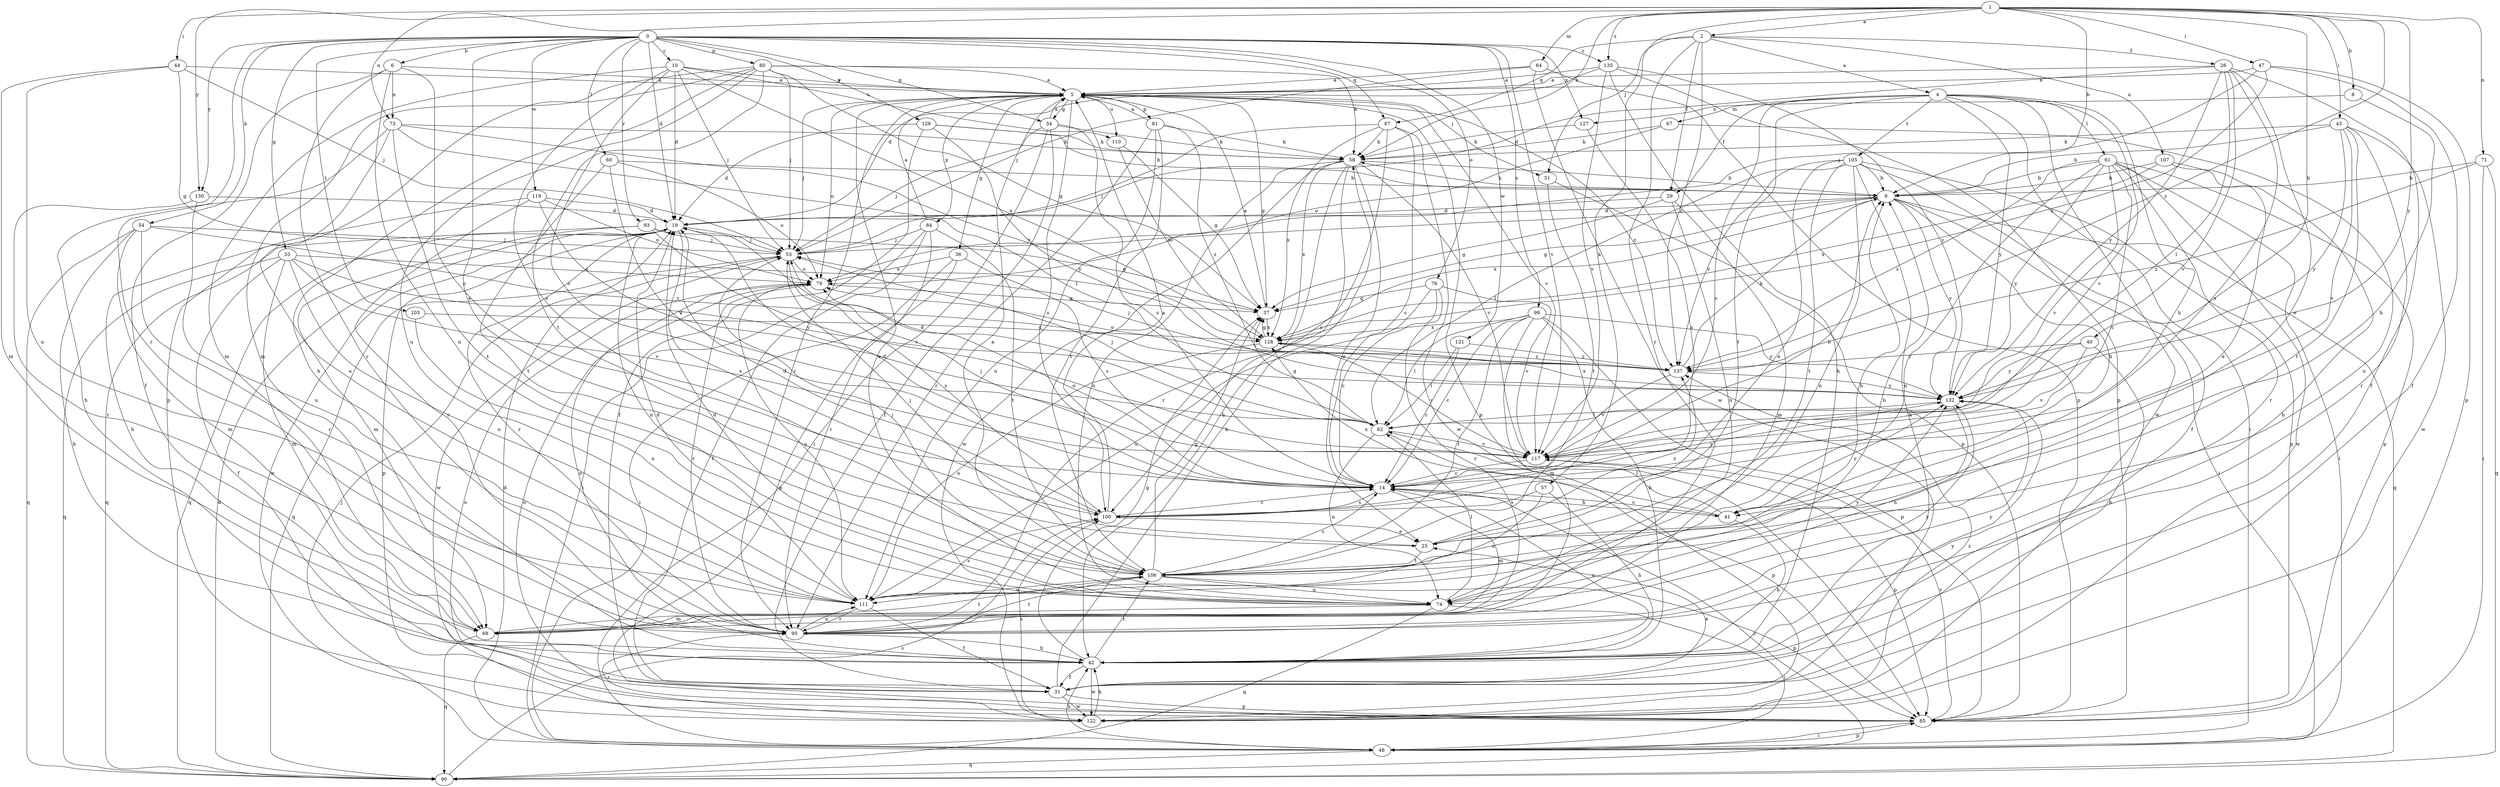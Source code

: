 strict digraph  {
0;
1;
2;
4;
5;
6;
8;
9;
10;
14;
19;
25;
26;
29;
31;
33;
34;
36;
37;
40;
41;
42;
43;
44;
47;
48;
51;
53;
54;
57;
58;
60;
61;
62;
64;
67;
68;
71;
73;
74;
76;
79;
80;
81;
84;
85;
87;
90;
93;
95;
99;
100;
103;
105;
106;
107;
110;
111;
117;
119;
121;
122;
127;
128;
129;
130;
132;
135;
137;
0 -> 6  [label=b];
0 -> 10  [label=c];
0 -> 19  [label=d];
0 -> 25  [label=e];
0 -> 33  [label=g];
0 -> 34  [label=g];
0 -> 54  [label=k];
0 -> 60  [label=l];
0 -> 76  [label=o];
0 -> 80  [label=p];
0 -> 87  [label=q];
0 -> 93  [label=r];
0 -> 95  [label=r];
0 -> 99  [label=s];
0 -> 103  [label=t];
0 -> 117  [label=v];
0 -> 119  [label=w];
0 -> 121  [label=w];
0 -> 127  [label=x];
0 -> 129  [label=y];
0 -> 130  [label=y];
0 -> 135  [label=z];
1 -> 2  [label=a];
1 -> 8  [label=b];
1 -> 9  [label=b];
1 -> 40  [label=h];
1 -> 43  [label=i];
1 -> 44  [label=i];
1 -> 47  [label=i];
1 -> 57  [label=k];
1 -> 58  [label=k];
1 -> 64  [label=m];
1 -> 71  [label=n];
1 -> 73  [label=n];
1 -> 130  [label=y];
1 -> 132  [label=y];
1 -> 135  [label=z];
1 -> 137  [label=z];
2 -> 4  [label=a];
2 -> 26  [label=f];
2 -> 29  [label=f];
2 -> 51  [label=j];
2 -> 87  [label=q];
2 -> 95  [label=r];
2 -> 107  [label=u];
2 -> 137  [label=z];
4 -> 14  [label=c];
4 -> 29  [label=f];
4 -> 41  [label=h];
4 -> 48  [label=i];
4 -> 61  [label=l];
4 -> 67  [label=m];
4 -> 105  [label=t];
4 -> 106  [label=t];
4 -> 117  [label=v];
4 -> 122  [label=w];
4 -> 132  [label=y];
5 -> 34  [label=g];
5 -> 36  [label=g];
5 -> 37  [label=g];
5 -> 51  [label=j];
5 -> 53  [label=j];
5 -> 79  [label=o];
5 -> 81  [label=p];
5 -> 84  [label=p];
5 -> 85  [label=p];
5 -> 95  [label=r];
5 -> 100  [label=s];
5 -> 110  [label=u];
5 -> 117  [label=v];
5 -> 137  [label=z];
6 -> 5  [label=a];
6 -> 14  [label=c];
6 -> 31  [label=f];
6 -> 73  [label=n];
6 -> 74  [label=n];
6 -> 95  [label=r];
8 -> 41  [label=h];
8 -> 127  [label=x];
9 -> 19  [label=d];
9 -> 37  [label=g];
9 -> 41  [label=h];
9 -> 48  [label=i];
9 -> 58  [label=k];
9 -> 79  [label=o];
9 -> 90  [label=q];
9 -> 128  [label=x];
9 -> 132  [label=y];
10 -> 5  [label=a];
10 -> 14  [label=c];
10 -> 19  [label=d];
10 -> 53  [label=j];
10 -> 68  [label=m];
10 -> 100  [label=s];
10 -> 110  [label=u];
10 -> 128  [label=x];
14 -> 9  [label=b];
14 -> 19  [label=d];
14 -> 41  [label=h];
14 -> 53  [label=j];
14 -> 68  [label=m];
14 -> 79  [label=o];
14 -> 100  [label=s];
14 -> 132  [label=y];
19 -> 53  [label=j];
19 -> 74  [label=n];
19 -> 85  [label=p];
19 -> 90  [label=q];
19 -> 95  [label=r];
19 -> 100  [label=s];
19 -> 122  [label=w];
25 -> 53  [label=j];
25 -> 106  [label=t];
25 -> 137  [label=z];
26 -> 5  [label=a];
26 -> 19  [label=d];
26 -> 25  [label=e];
26 -> 31  [label=f];
26 -> 62  [label=l];
26 -> 100  [label=s];
26 -> 117  [label=v];
26 -> 132  [label=y];
29 -> 19  [label=d];
29 -> 37  [label=g];
29 -> 68  [label=m];
29 -> 74  [label=n];
31 -> 25  [label=e];
31 -> 58  [label=k];
31 -> 85  [label=p];
31 -> 122  [label=w];
31 -> 132  [label=y];
33 -> 31  [label=f];
33 -> 68  [label=m];
33 -> 79  [label=o];
33 -> 90  [label=q];
33 -> 111  [label=u];
33 -> 117  [label=v];
33 -> 132  [label=y];
34 -> 5  [label=a];
34 -> 14  [label=c];
34 -> 31  [label=f];
34 -> 48  [label=i];
34 -> 53  [label=j];
34 -> 58  [label=k];
36 -> 14  [label=c];
36 -> 48  [label=i];
36 -> 79  [label=o];
36 -> 85  [label=p];
37 -> 5  [label=a];
37 -> 128  [label=x];
40 -> 42  [label=h];
40 -> 117  [label=v];
40 -> 132  [label=y];
40 -> 137  [label=z];
41 -> 14  [label=c];
41 -> 42  [label=h];
41 -> 62  [label=l];
41 -> 128  [label=x];
41 -> 132  [label=y];
42 -> 14  [label=c];
42 -> 31  [label=f];
42 -> 37  [label=g];
42 -> 79  [label=o];
42 -> 106  [label=t];
42 -> 122  [label=w];
43 -> 9  [label=b];
43 -> 58  [label=k];
43 -> 95  [label=r];
43 -> 106  [label=t];
43 -> 117  [label=v];
43 -> 122  [label=w];
43 -> 132  [label=y];
44 -> 5  [label=a];
44 -> 37  [label=g];
44 -> 53  [label=j];
44 -> 68  [label=m];
44 -> 111  [label=u];
47 -> 5  [label=a];
47 -> 31  [label=f];
47 -> 53  [label=j];
47 -> 85  [label=p];
47 -> 128  [label=x];
48 -> 19  [label=d];
48 -> 42  [label=h];
48 -> 53  [label=j];
48 -> 85  [label=p];
48 -> 90  [label=q];
51 -> 85  [label=p];
51 -> 106  [label=t];
53 -> 79  [label=o];
53 -> 90  [label=q];
53 -> 100  [label=s];
53 -> 122  [label=w];
54 -> 42  [label=h];
54 -> 53  [label=j];
54 -> 68  [label=m];
54 -> 90  [label=q];
54 -> 95  [label=r];
54 -> 137  [label=z];
57 -> 42  [label=h];
57 -> 100  [label=s];
57 -> 111  [label=u];
58 -> 9  [label=b];
58 -> 25  [label=e];
58 -> 42  [label=h];
58 -> 74  [label=n];
58 -> 95  [label=r];
58 -> 117  [label=v];
58 -> 122  [label=w];
58 -> 128  [label=x];
60 -> 9  [label=b];
60 -> 79  [label=o];
60 -> 106  [label=t];
60 -> 117  [label=v];
61 -> 9  [label=b];
61 -> 14  [label=c];
61 -> 48  [label=i];
61 -> 74  [label=n];
61 -> 85  [label=p];
61 -> 95  [label=r];
61 -> 117  [label=v];
61 -> 122  [label=w];
61 -> 132  [label=y];
61 -> 137  [label=z];
62 -> 19  [label=d];
62 -> 37  [label=g];
62 -> 53  [label=j];
62 -> 74  [label=n];
62 -> 85  [label=p];
62 -> 117  [label=v];
64 -> 5  [label=a];
64 -> 53  [label=j];
64 -> 85  [label=p];
64 -> 122  [label=w];
67 -> 58  [label=k];
67 -> 79  [label=o];
67 -> 111  [label=u];
68 -> 90  [label=q];
68 -> 106  [label=t];
68 -> 132  [label=y];
71 -> 9  [label=b];
71 -> 48  [label=i];
71 -> 90  [label=q];
71 -> 137  [label=z];
73 -> 42  [label=h];
73 -> 58  [label=k];
73 -> 62  [label=l];
73 -> 106  [label=t];
73 -> 111  [label=u];
73 -> 128  [label=x];
74 -> 5  [label=a];
74 -> 19  [label=d];
74 -> 48  [label=i];
74 -> 62  [label=l];
74 -> 68  [label=m];
74 -> 90  [label=q];
74 -> 132  [label=y];
76 -> 14  [label=c];
76 -> 37  [label=g];
76 -> 95  [label=r];
76 -> 111  [label=u];
76 -> 117  [label=v];
79 -> 37  [label=g];
79 -> 95  [label=r];
79 -> 111  [label=u];
80 -> 5  [label=a];
80 -> 37  [label=g];
80 -> 42  [label=h];
80 -> 53  [label=j];
80 -> 58  [label=k];
80 -> 68  [label=m];
80 -> 85  [label=p];
80 -> 106  [label=t];
80 -> 111  [label=u];
81 -> 5  [label=a];
81 -> 58  [label=k];
81 -> 95  [label=r];
81 -> 106  [label=t];
81 -> 111  [label=u];
81 -> 137  [label=z];
84 -> 5  [label=a];
84 -> 31  [label=f];
84 -> 48  [label=i];
84 -> 53  [label=j];
84 -> 95  [label=r];
84 -> 106  [label=t];
85 -> 48  [label=i];
85 -> 79  [label=o];
85 -> 117  [label=v];
87 -> 14  [label=c];
87 -> 53  [label=j];
87 -> 58  [label=k];
87 -> 100  [label=s];
87 -> 122  [label=w];
87 -> 128  [label=x];
90 -> 14  [label=c];
90 -> 19  [label=d];
90 -> 100  [label=s];
93 -> 37  [label=g];
93 -> 53  [label=j];
93 -> 68  [label=m];
93 -> 90  [label=q];
93 -> 117  [label=v];
95 -> 42  [label=h];
95 -> 106  [label=t];
95 -> 111  [label=u];
95 -> 132  [label=y];
99 -> 14  [label=c];
99 -> 42  [label=h];
99 -> 62  [label=l];
99 -> 68  [label=m];
99 -> 85  [label=p];
99 -> 106  [label=t];
99 -> 128  [label=x];
99 -> 132  [label=y];
100 -> 5  [label=a];
100 -> 14  [label=c];
100 -> 19  [label=d];
100 -> 25  [label=e];
103 -> 74  [label=n];
103 -> 128  [label=x];
105 -> 9  [label=b];
105 -> 25  [label=e];
105 -> 31  [label=f];
105 -> 42  [label=h];
105 -> 62  [label=l];
105 -> 74  [label=n];
105 -> 85  [label=p];
105 -> 106  [label=t];
105 -> 137  [label=z];
106 -> 5  [label=a];
106 -> 9  [label=b];
106 -> 14  [label=c];
106 -> 37  [label=g];
106 -> 53  [label=j];
106 -> 74  [label=n];
106 -> 85  [label=p];
106 -> 111  [label=u];
107 -> 9  [label=b];
107 -> 25  [label=e];
107 -> 42  [label=h];
107 -> 128  [label=x];
110 -> 37  [label=g];
110 -> 128  [label=x];
111 -> 9  [label=b];
111 -> 19  [label=d];
111 -> 31  [label=f];
111 -> 95  [label=r];
111 -> 100  [label=s];
117 -> 14  [label=c];
117 -> 85  [label=p];
119 -> 19  [label=d];
119 -> 42  [label=h];
119 -> 62  [label=l];
119 -> 79  [label=o];
119 -> 95  [label=r];
121 -> 14  [label=c];
121 -> 62  [label=l];
121 -> 137  [label=z];
122 -> 42  [label=h];
122 -> 79  [label=o];
122 -> 95  [label=r];
122 -> 100  [label=s];
122 -> 137  [label=z];
127 -> 58  [label=k];
127 -> 100  [label=s];
128 -> 37  [label=g];
128 -> 111  [label=u];
128 -> 117  [label=v];
128 -> 137  [label=z];
129 -> 9  [label=b];
129 -> 19  [label=d];
129 -> 31  [label=f];
129 -> 58  [label=k];
129 -> 132  [label=y];
130 -> 19  [label=d];
130 -> 95  [label=r];
130 -> 111  [label=u];
132 -> 62  [label=l];
132 -> 74  [label=n];
132 -> 128  [label=x];
135 -> 5  [label=a];
135 -> 19  [label=d];
135 -> 42  [label=h];
135 -> 85  [label=p];
135 -> 117  [label=v];
135 -> 132  [label=y];
137 -> 9  [label=b];
137 -> 53  [label=j];
137 -> 79  [label=o];
137 -> 117  [label=v];
137 -> 132  [label=y];
}
